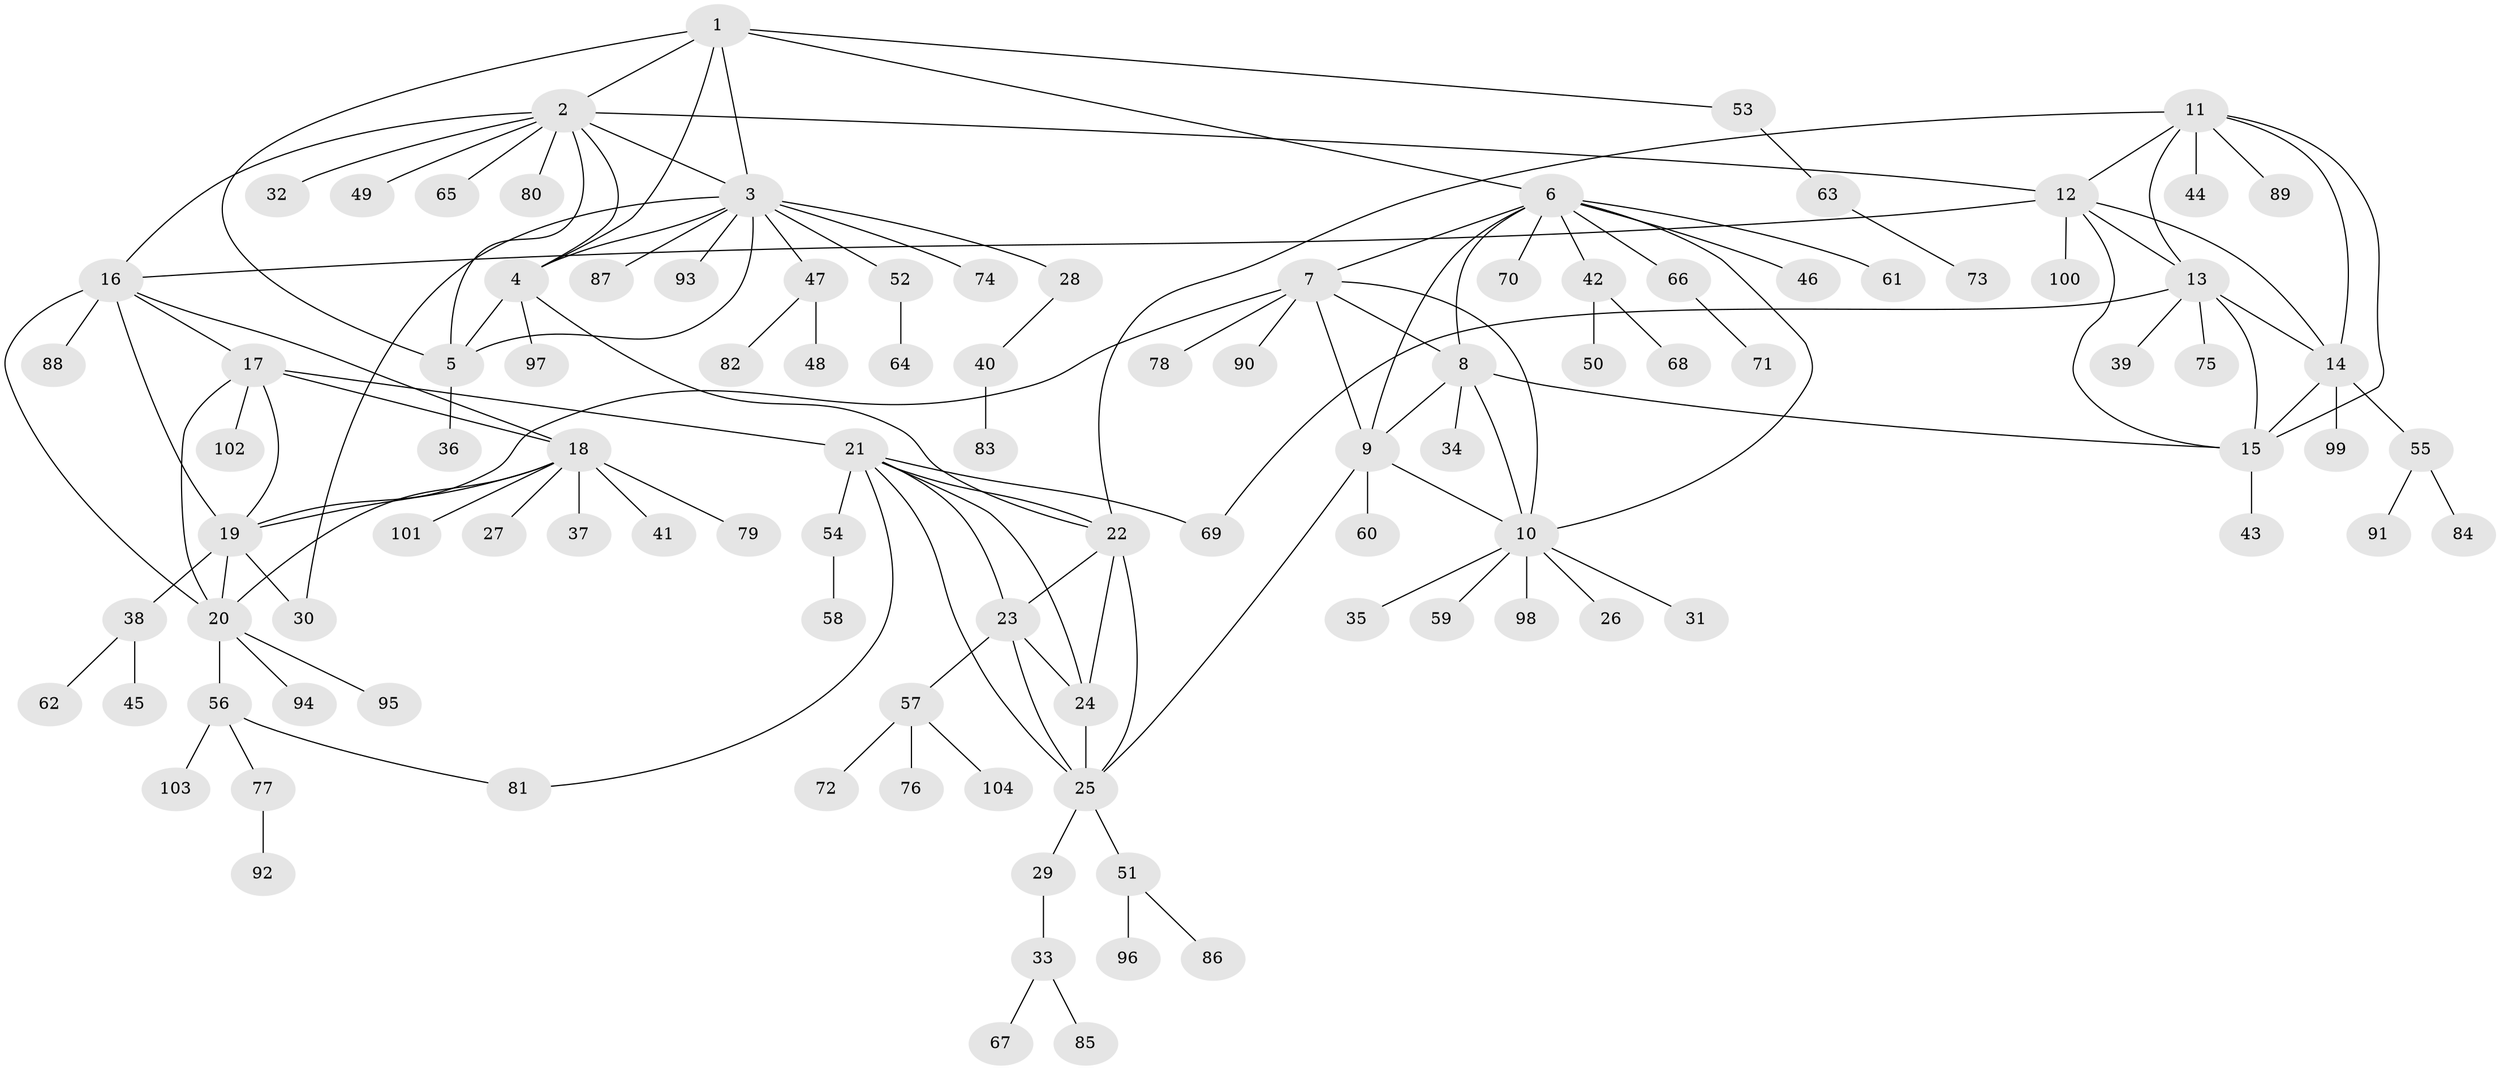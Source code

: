 // Generated by graph-tools (version 1.1) at 2025/11/02/27/25 16:11:36]
// undirected, 104 vertices, 142 edges
graph export_dot {
graph [start="1"]
  node [color=gray90,style=filled];
  1;
  2;
  3;
  4;
  5;
  6;
  7;
  8;
  9;
  10;
  11;
  12;
  13;
  14;
  15;
  16;
  17;
  18;
  19;
  20;
  21;
  22;
  23;
  24;
  25;
  26;
  27;
  28;
  29;
  30;
  31;
  32;
  33;
  34;
  35;
  36;
  37;
  38;
  39;
  40;
  41;
  42;
  43;
  44;
  45;
  46;
  47;
  48;
  49;
  50;
  51;
  52;
  53;
  54;
  55;
  56;
  57;
  58;
  59;
  60;
  61;
  62;
  63;
  64;
  65;
  66;
  67;
  68;
  69;
  70;
  71;
  72;
  73;
  74;
  75;
  76;
  77;
  78;
  79;
  80;
  81;
  82;
  83;
  84;
  85;
  86;
  87;
  88;
  89;
  90;
  91;
  92;
  93;
  94;
  95;
  96;
  97;
  98;
  99;
  100;
  101;
  102;
  103;
  104;
  1 -- 2;
  1 -- 3;
  1 -- 4;
  1 -- 5;
  1 -- 6;
  1 -- 53;
  2 -- 3;
  2 -- 4;
  2 -- 5;
  2 -- 12;
  2 -- 16;
  2 -- 32;
  2 -- 49;
  2 -- 65;
  2 -- 80;
  3 -- 4;
  3 -- 5;
  3 -- 28;
  3 -- 30;
  3 -- 47;
  3 -- 52;
  3 -- 74;
  3 -- 87;
  3 -- 93;
  4 -- 5;
  4 -- 22;
  4 -- 97;
  5 -- 36;
  6 -- 7;
  6 -- 8;
  6 -- 9;
  6 -- 10;
  6 -- 42;
  6 -- 46;
  6 -- 61;
  6 -- 66;
  6 -- 70;
  7 -- 8;
  7 -- 9;
  7 -- 10;
  7 -- 19;
  7 -- 78;
  7 -- 90;
  8 -- 9;
  8 -- 10;
  8 -- 15;
  8 -- 34;
  9 -- 10;
  9 -- 25;
  9 -- 60;
  10 -- 26;
  10 -- 31;
  10 -- 35;
  10 -- 59;
  10 -- 98;
  11 -- 12;
  11 -- 13;
  11 -- 14;
  11 -- 15;
  11 -- 22;
  11 -- 44;
  11 -- 89;
  12 -- 13;
  12 -- 14;
  12 -- 15;
  12 -- 16;
  12 -- 100;
  13 -- 14;
  13 -- 15;
  13 -- 39;
  13 -- 69;
  13 -- 75;
  14 -- 15;
  14 -- 55;
  14 -- 99;
  15 -- 43;
  16 -- 17;
  16 -- 18;
  16 -- 19;
  16 -- 20;
  16 -- 88;
  17 -- 18;
  17 -- 19;
  17 -- 20;
  17 -- 21;
  17 -- 102;
  18 -- 19;
  18 -- 20;
  18 -- 27;
  18 -- 37;
  18 -- 41;
  18 -- 79;
  18 -- 101;
  19 -- 20;
  19 -- 30;
  19 -- 38;
  20 -- 56;
  20 -- 94;
  20 -- 95;
  21 -- 22;
  21 -- 23;
  21 -- 24;
  21 -- 25;
  21 -- 54;
  21 -- 69;
  21 -- 81;
  22 -- 23;
  22 -- 24;
  22 -- 25;
  23 -- 24;
  23 -- 25;
  23 -- 57;
  24 -- 25;
  25 -- 29;
  25 -- 51;
  28 -- 40;
  29 -- 33;
  33 -- 67;
  33 -- 85;
  38 -- 45;
  38 -- 62;
  40 -- 83;
  42 -- 50;
  42 -- 68;
  47 -- 48;
  47 -- 82;
  51 -- 86;
  51 -- 96;
  52 -- 64;
  53 -- 63;
  54 -- 58;
  55 -- 84;
  55 -- 91;
  56 -- 77;
  56 -- 81;
  56 -- 103;
  57 -- 72;
  57 -- 76;
  57 -- 104;
  63 -- 73;
  66 -- 71;
  77 -- 92;
}
